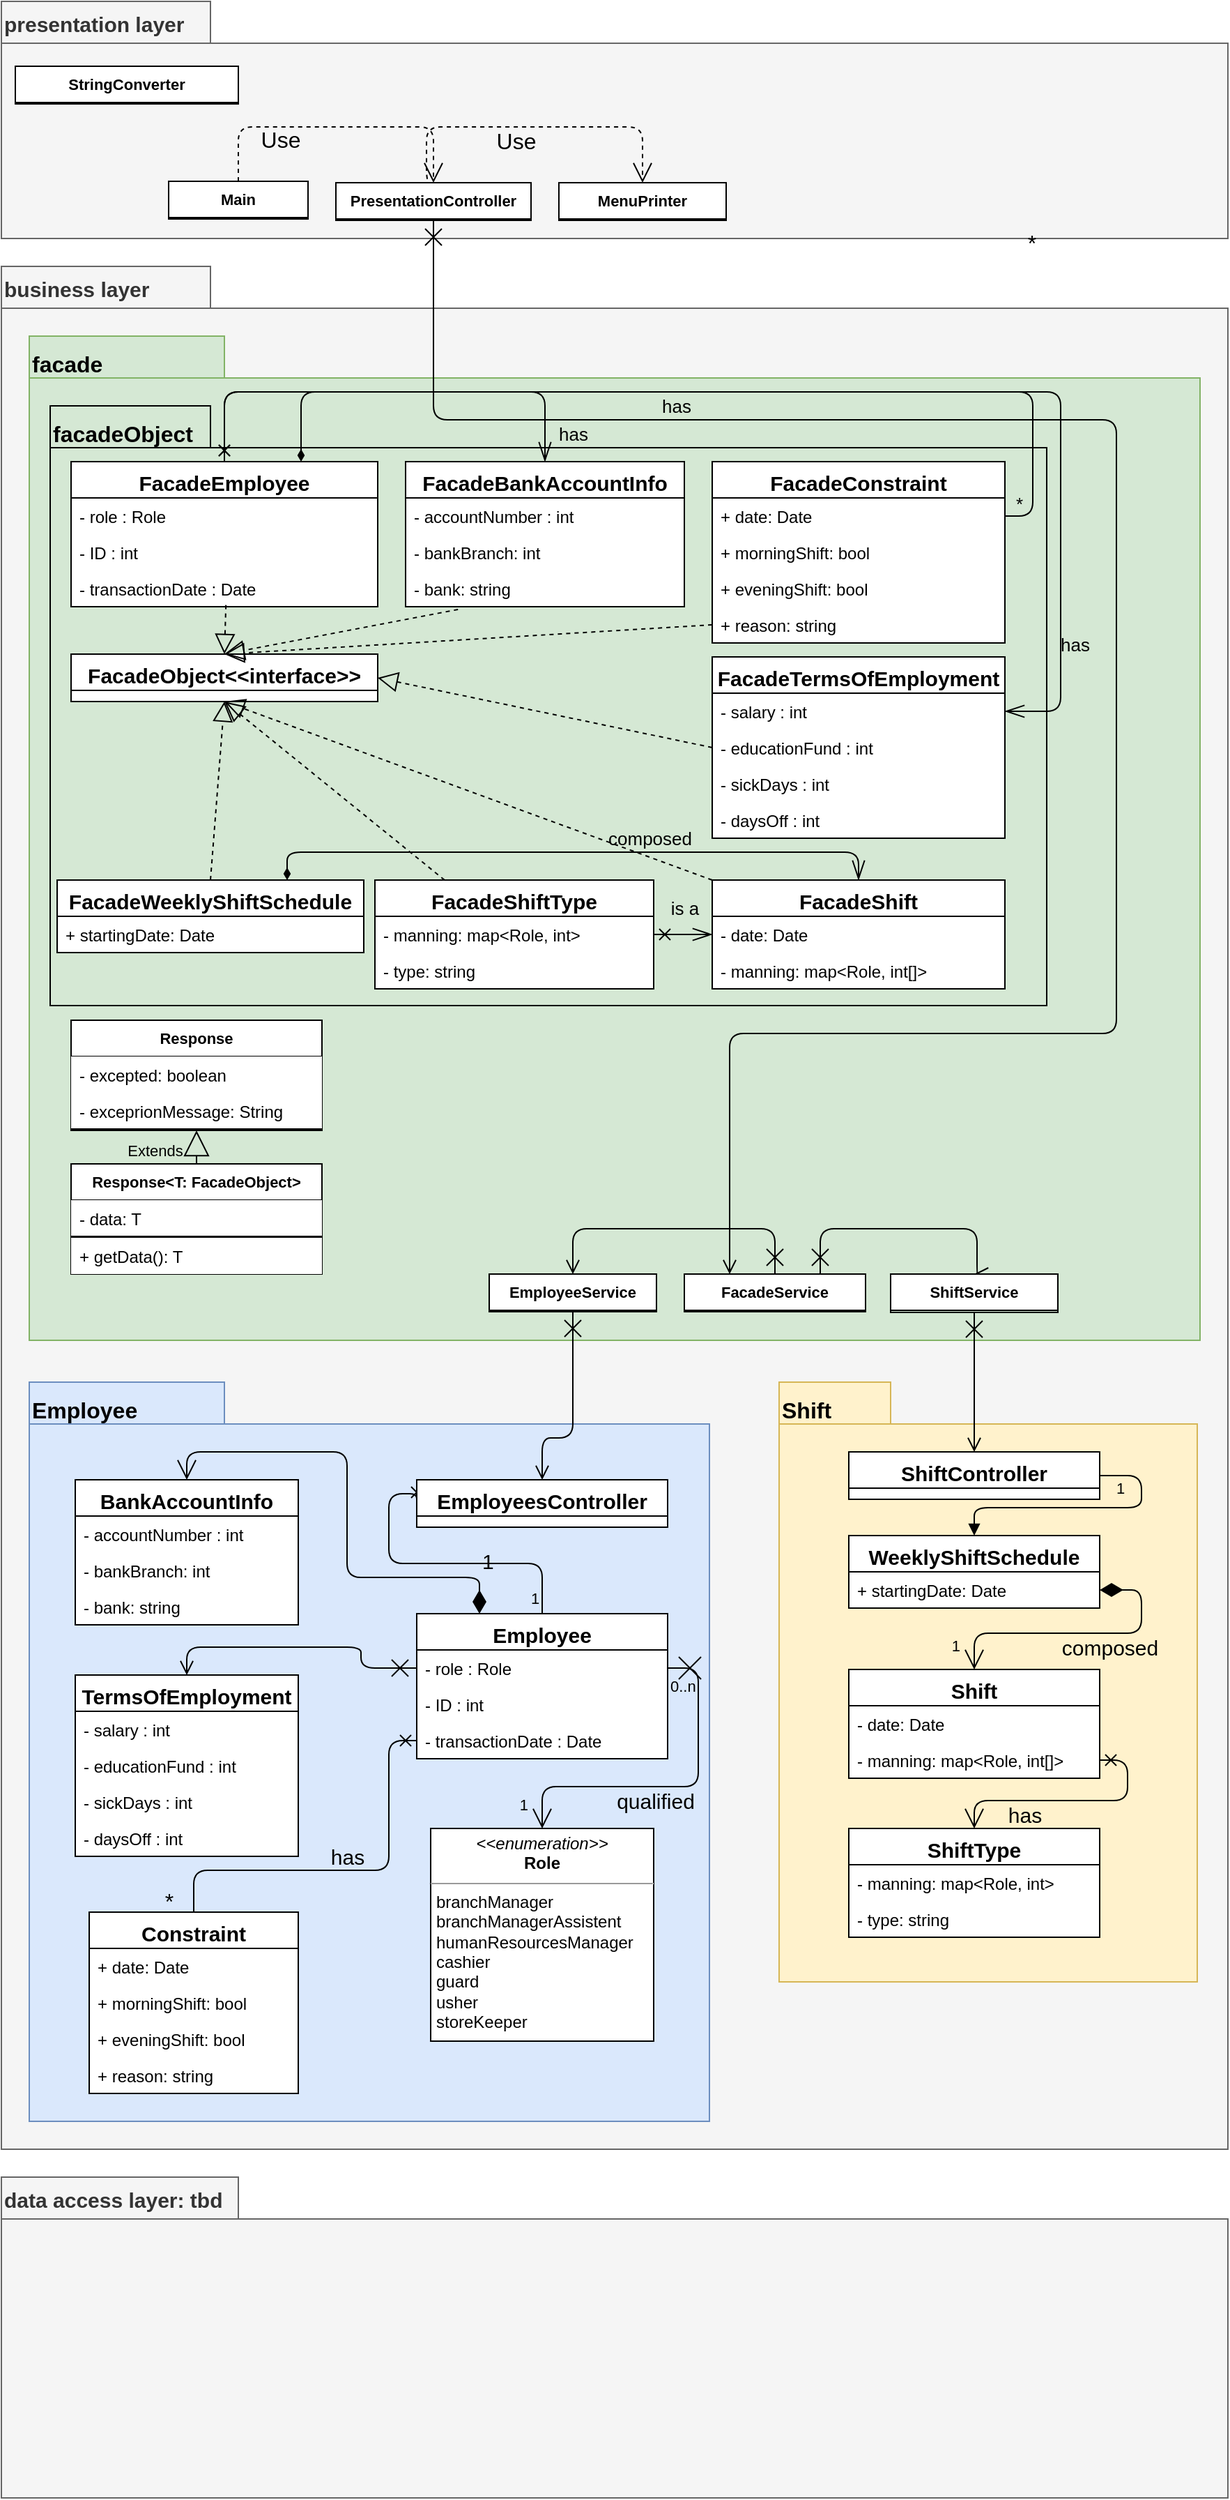 <mxfile version="14.4.9" type="github">
  <diagram name="Page-1" id="e7e014a7-5840-1c2e-5031-d8a46d1fe8dd">
    <mxGraphModel dx="1031" dy="2468" grid="1" gridSize="10" guides="1" tooltips="1" connect="1" arrows="1" fold="1" page="1" pageScale="1" pageWidth="1169" pageHeight="826" background="#ffffff" math="0" shadow="0">
      <root>
        <mxCell id="0" />
        <mxCell id="1" parent="0" />
        <mxCell id="lzLQNb4hXkD1QpoMvITh-41" value="business layer" style="shape=folder;fontStyle=1;spacingTop=1;tabWidth=150;tabHeight=30;tabPosition=left;html=1;align=left;verticalAlign=top;fontSize=15;horizontal=1;textDirection=ltr;fillColor=#f5f5f5;strokeColor=#666666;fontColor=#333333;" parent="1" vertex="1">
          <mxGeometry x="40" y="-1440" width="880" height="1350" as="geometry" />
        </mxCell>
        <mxCell id="lzLQNb4hXkD1QpoMvITh-362" value="Shift" style="shape=folder;fontStyle=1;spacingTop=4;tabWidth=80;tabHeight=30;tabPosition=left;html=1;labelBackgroundColor=none;strokeColor=#d6b656;fontSize=16;fillColor=#fff2cc;align=left;verticalAlign=top;" parent="1" vertex="1">
          <mxGeometry x="598" y="-640" width="300" height="430" as="geometry" />
        </mxCell>
        <mxCell id="lzLQNb4hXkD1QpoMvITh-359" value="Employee" style="shape=folder;fontStyle=1;spacingTop=4;tabWidth=140;tabHeight=30;tabPosition=left;html=1;labelBackgroundColor=none;strokeColor=#6c8ebf;fontSize=16;fillColor=#dae8fc;align=left;verticalAlign=top;" parent="1" vertex="1">
          <mxGeometry x="60" y="-640" width="488" height="530" as="geometry" />
        </mxCell>
        <mxCell id="20" value="" style="endArrow=open;strokeColor=#FF0000;endFill=1;rounded=0" parent="1" edge="1">
          <mxGeometry relative="1" as="geometry">
            <mxPoint x="334.5" y="478" as="sourcePoint" />
          </mxGeometry>
        </mxCell>
        <mxCell id="lzLQNb4hXkD1QpoMvITh-50" value="Shift" style="swimlane;fontStyle=1;align=center;verticalAlign=top;childLayout=stackLayout;horizontal=1;startSize=26;horizontalStack=0;resizeParent=1;resizeParentMax=0;resizeLast=0;collapsible=1;marginBottom=0;fontSize=15;gradientColor=#ffffff;swimlaneFillColor=#ffffff;" parent="1" vertex="1">
          <mxGeometry x="648" y="-434" width="180" height="78" as="geometry" />
        </mxCell>
        <mxCell id="lzLQNb4hXkD1QpoMvITh-51" value="- date: Date" style="text;strokeColor=none;fillColor=none;align=left;verticalAlign=top;spacingLeft=4;spacingRight=4;overflow=hidden;rotatable=0;points=[[0,0.5],[1,0.5]];portConstraint=eastwest;" parent="lzLQNb4hXkD1QpoMvITh-50" vertex="1">
          <mxGeometry y="26" width="180" height="26" as="geometry" />
        </mxCell>
        <mxCell id="lzLQNb4hXkD1QpoMvITh-120" value="- manning: map&lt;Role, int[]&gt;" style="text;strokeColor=none;fillColor=none;align=left;verticalAlign=top;spacingLeft=4;spacingRight=4;overflow=hidden;rotatable=0;points=[[0,0.5],[1,0.5]];portConstraint=eastwest;" parent="lzLQNb4hXkD1QpoMvITh-50" vertex="1">
          <mxGeometry y="52" width="180" height="26" as="geometry" />
        </mxCell>
        <mxCell id="lzLQNb4hXkD1QpoMvITh-107" value="WeeklyShiftSchedule" style="swimlane;fontStyle=1;align=center;verticalAlign=top;childLayout=stackLayout;horizontal=1;startSize=26;horizontalStack=0;resizeParent=1;resizeParentMax=0;resizeLast=0;collapsible=1;marginBottom=0;fontSize=15;gradientColor=#ffffff;swimlaneFillColor=#ffffff;" parent="1" vertex="1">
          <mxGeometry x="648" y="-530" width="180" height="52" as="geometry" />
        </mxCell>
        <mxCell id="lzLQNb4hXkD1QpoMvITh-154" value="+ startingDate: Date" style="text;strokeColor=none;fillColor=none;align=left;verticalAlign=top;spacingLeft=4;spacingRight=4;overflow=hidden;rotatable=0;points=[[0,0.5],[1,0.5]];portConstraint=eastwest;" parent="lzLQNb4hXkD1QpoMvITh-107" vertex="1">
          <mxGeometry y="26" width="180" height="26" as="geometry" />
        </mxCell>
        <mxCell id="lzLQNb4hXkD1QpoMvITh-174" value="1" style="endArrow=open;html=1;endSize=12;startArrow=diamondThin;startSize=14;startFill=1;edgeStyle=orthogonalEdgeStyle;align=left;verticalAlign=bottom;labelBackgroundColor=none;fontSize=15;exitX=0.25;exitY=0;exitDx=0;exitDy=0;entryX=0.5;entryY=0;entryDx=0;entryDy=0;" parent="1" source="lzLQNb4hXkD1QpoMvITh-56" target="lzLQNb4hXkD1QpoMvITh-132" edge="1">
          <mxGeometry x="-0.848" relative="1" as="geometry">
            <mxPoint x="383" y="-59.0" as="sourcePoint" />
            <mxPoint x="433" y="-180" as="targetPoint" />
            <Array as="points">
              <mxPoint x="383" y="-500" />
              <mxPoint x="288" y="-500" />
              <mxPoint x="288" y="-590" />
              <mxPoint x="173" y="-590" />
            </Array>
            <mxPoint as="offset" />
          </mxGeometry>
        </mxCell>
        <mxCell id="lzLQNb4hXkD1QpoMvITh-183" value="" style="endArrow=cross;endFill=0;html=1;edgeStyle=orthogonalEdgeStyle;align=left;verticalAlign=top;labelBackgroundColor=none;fontSize=15;exitX=0.5;exitY=0;exitDx=0;exitDy=0;entryX=0;entryY=0.5;entryDx=0;entryDy=0;" parent="1" source="lzLQNb4hXkD1QpoMvITh-56" target="lzLQNb4hXkD1QpoMvITh-42" edge="1">
          <mxGeometry x="0.578" y="130" relative="1" as="geometry">
            <mxPoint x="508" y="-60" as="sourcePoint" />
            <mxPoint x="328" y="-601.0" as="targetPoint" />
            <Array as="points">
              <mxPoint x="428" y="-510" />
              <mxPoint x="318" y="-510" />
              <mxPoint x="318" y="-560" />
              <mxPoint x="338" y="-560" />
            </Array>
            <mxPoint x="-5" y="-35" as="offset" />
          </mxGeometry>
        </mxCell>
        <mxCell id="lzLQNb4hXkD1QpoMvITh-184" value="1" style="edgeLabel;resizable=0;html=1;align=left;verticalAlign=bottom;labelBackgroundColor=none;" parent="lzLQNb4hXkD1QpoMvITh-183" connectable="0" vertex="1">
          <mxGeometry x="-1" relative="1" as="geometry">
            <mxPoint x="-10" y="-3" as="offset" />
          </mxGeometry>
        </mxCell>
        <mxCell id="lzLQNb4hXkD1QpoMvITh-185" value="" style="endArrow=block;endFill=1;html=1;edgeStyle=orthogonalEdgeStyle;align=left;verticalAlign=top;labelBackgroundColor=none;fontSize=15;exitX=1;exitY=0.5;exitDx=0;exitDy=0;entryX=0.5;entryY=0;entryDx=0;entryDy=0;" parent="1" source="lzLQNb4hXkD1QpoMvITh-350" target="lzLQNb4hXkD1QpoMvITh-107" edge="1">
          <mxGeometry x="-0.776" y="-21" relative="1" as="geometry">
            <mxPoint x="998" y="-551.0" as="sourcePoint" />
            <mxPoint x="218" y="30" as="targetPoint" />
            <Array as="points">
              <mxPoint x="858" y="-573" />
              <mxPoint x="858" y="-550" />
              <mxPoint x="738" y="-550" />
            </Array>
            <mxPoint x="-21" y="21" as="offset" />
          </mxGeometry>
        </mxCell>
        <mxCell id="lzLQNb4hXkD1QpoMvITh-186" value="1" style="edgeLabel;resizable=0;html=1;align=left;verticalAlign=bottom;labelBackgroundColor=none;" parent="lzLQNb4hXkD1QpoMvITh-185" connectable="0" vertex="1">
          <mxGeometry x="-1" relative="1" as="geometry">
            <mxPoint x="10" y="17" as="offset" />
          </mxGeometry>
        </mxCell>
        <mxCell id="lzLQNb4hXkD1QpoMvITh-187" value="composed" style="endArrow=open;html=1;endSize=12;startArrow=diamondThin;startSize=14;startFill=1;edgeStyle=orthogonalEdgeStyle;labelBackgroundColor=none;fontSize=15;exitX=1;exitY=0.5;exitDx=0;exitDy=0;entryX=0.5;entryY=0;entryDx=0;entryDy=0;" parent="1" source="lzLQNb4hXkD1QpoMvITh-154" target="lzLQNb4hXkD1QpoMvITh-50" edge="1">
          <mxGeometry x="-0.197" y="10" relative="1" as="geometry">
            <mxPoint x="998" y="-291.0" as="sourcePoint" />
            <mxPoint x="428" y="62" as="targetPoint" />
            <Array as="points">
              <mxPoint x="858" y="-491" />
              <mxPoint x="858" y="-460" />
              <mxPoint x="738" y="-460" />
            </Array>
            <mxPoint x="-1" as="offset" />
          </mxGeometry>
        </mxCell>
        <mxCell id="lzLQNb4hXkD1QpoMvITh-189" value="1" style="edgeLabel;resizable=0;html=1;align=right;verticalAlign=top;labelBackgroundColor=none;" parent="lzLQNb4hXkD1QpoMvITh-187" connectable="0" vertex="1">
          <mxGeometry x="1" relative="1" as="geometry">
            <mxPoint x="-10" y="-30.21" as="offset" />
          </mxGeometry>
        </mxCell>
        <mxCell id="lzLQNb4hXkD1QpoMvITh-192" value="presentation layer" style="shape=folder;fontStyle=1;spacingTop=1;tabWidth=150;tabHeight=30;tabPosition=left;html=1;align=left;verticalAlign=top;fontSize=15;horizontal=1;textDirection=ltr;fillColor=#f5f5f5;strokeColor=#666666;fontColor=#333333;" parent="1" vertex="1">
          <mxGeometry x="40" y="-1630" width="880" height="170" as="geometry" />
        </mxCell>
        <mxCell id="lzLQNb4hXkD1QpoMvITh-194" value="data access layer: tbd" style="shape=folder;fontStyle=1;spacingTop=1;tabWidth=170;tabHeight=30;tabPosition=left;html=1;align=left;verticalAlign=top;fontSize=15;horizontal=1;textDirection=ltr;fillColor=#f5f5f5;strokeColor=#666666;fontColor=#333333;" parent="1" vertex="1">
          <mxGeometry x="40" y="-70" width="880" height="230" as="geometry" />
        </mxCell>
        <mxCell id="lzLQNb4hXkD1QpoMvITh-218" value="has" style="endArrow=none;endSize=12;html=1;labelBackgroundColor=none;fontSize=15;exitX=0;exitY=0.5;exitDx=0;exitDy=0;entryX=0.5;entryY=0;entryDx=0;entryDy=0;edgeStyle=orthogonalEdgeStyle;startArrow=cross;startFill=0;endFill=0;" parent="1" source="lzLQNb4hXkD1QpoMvITh-131" target="lzLQNb4hXkD1QpoMvITh-209" edge="1">
          <mxGeometry x="0.011" y="-10" width="160" relative="1" as="geometry">
            <mxPoint x="383" y="-33.0" as="sourcePoint" />
            <mxPoint x="697.0" y="80" as="targetPoint" />
            <Array as="points">
              <mxPoint x="318" y="-383" />
              <mxPoint x="318" y="-290" />
              <mxPoint x="178" y="-290" />
            </Array>
            <mxPoint as="offset" />
          </mxGeometry>
        </mxCell>
        <mxCell id="lzLQNb4hXkD1QpoMvITh-544" value="*" style="edgeLabel;html=1;align=center;verticalAlign=middle;resizable=0;points=[];fontSize=16;labelBackgroundColor=none;" parent="lzLQNb4hXkD1QpoMvITh-218" vertex="1" connectable="0">
          <mxGeometry x="0.679" y="2" relative="1" as="geometry">
            <mxPoint x="-33.86" y="20" as="offset" />
          </mxGeometry>
        </mxCell>
        <mxCell id="lzLQNb4hXkD1QpoMvITh-228" value="qualified" style="endArrow=open;html=1;endSize=12;startArrow=cross;startSize=14;startFill=0;edgeStyle=orthogonalEdgeStyle;fontSize=15;exitX=1;exitY=0.5;exitDx=0;exitDy=0;labelBackgroundColor=none;entryX=0.5;entryY=0;entryDx=0;entryDy=0;" parent="1" source="lzLQNb4hXkD1QpoMvITh-57" target="lzLQNb4hXkD1QpoMvITh-195" edge="1">
          <mxGeometry x="0.111" y="10" relative="1" as="geometry">
            <mxPoint x="1013" y="-81" as="sourcePoint" />
            <mxPoint x="853" y="-132" as="targetPoint" />
            <Array as="points">
              <mxPoint x="540" y="-435" />
              <mxPoint x="540" y="-350" />
              <mxPoint x="428" y="-350" />
            </Array>
            <mxPoint as="offset" />
          </mxGeometry>
        </mxCell>
        <mxCell id="lzLQNb4hXkD1QpoMvITh-229" value="0..n" style="edgeLabel;resizable=0;html=1;align=left;verticalAlign=top;labelBackgroundColor=none;" parent="lzLQNb4hXkD1QpoMvITh-228" connectable="0" vertex="1">
          <mxGeometry x="-1" relative="1" as="geometry" />
        </mxCell>
        <mxCell id="lzLQNb4hXkD1QpoMvITh-230" value="1" style="edgeLabel;resizable=0;html=1;align=right;verticalAlign=top;labelBackgroundColor=none;" parent="lzLQNb4hXkD1QpoMvITh-228" connectable="0" vertex="1">
          <mxGeometry x="1" relative="1" as="geometry">
            <mxPoint x="-10" y="-29.93" as="offset" />
          </mxGeometry>
        </mxCell>
        <mxCell id="lzLQNb4hXkD1QpoMvITh-231" value="" style="endArrow=open;startArrow=cross;endFill=0;startFill=0;endSize=8;startSize=10;html=1;labelBackgroundColor=none;fontSize=15;exitX=0;exitY=0.5;exitDx=0;exitDy=0;entryX=0.5;entryY=0;entryDx=0;entryDy=0;edgeStyle=orthogonalEdgeStyle;" parent="1" source="lzLQNb4hXkD1QpoMvITh-57" target="lzLQNb4hXkD1QpoMvITh-142" edge="1">
          <mxGeometry width="160" relative="1" as="geometry">
            <mxPoint x="383" y="-85" as="sourcePoint" />
            <mxPoint x="883" y="-30" as="targetPoint" />
            <Array as="points">
              <mxPoint x="298" y="-435" />
              <mxPoint x="298" y="-450" />
              <mxPoint x="173" y="-450" />
            </Array>
          </mxGeometry>
        </mxCell>
        <mxCell id="lzLQNb4hXkD1QpoMvITh-274" value="ShiftType" style="swimlane;fontStyle=1;align=center;verticalAlign=top;childLayout=stackLayout;horizontal=1;startSize=26;horizontalStack=0;resizeParent=1;resizeParentMax=0;resizeLast=0;collapsible=1;marginBottom=0;fontSize=15;gradientColor=#ffffff;swimlaneFillColor=#ffffff;" parent="1" vertex="1">
          <mxGeometry x="648" y="-320" width="180" height="78" as="geometry" />
        </mxCell>
        <mxCell id="lzLQNb4hXkD1QpoMvITh-278" value="- manning: map&lt;Role, int&gt;" style="text;strokeColor=none;fillColor=none;align=left;verticalAlign=top;spacingLeft=4;spacingRight=4;overflow=hidden;rotatable=0;points=[[0,0.5],[1,0.5]];portConstraint=eastwest;" parent="lzLQNb4hXkD1QpoMvITh-274" vertex="1">
          <mxGeometry y="26" width="180" height="26" as="geometry" />
        </mxCell>
        <mxCell id="lzLQNb4hXkD1QpoMvITh-276" value="- type: string" style="text;strokeColor=none;fillColor=none;align=left;verticalAlign=top;spacingLeft=4;spacingRight=4;overflow=hidden;rotatable=0;points=[[0,0.5],[1,0.5]];portConstraint=eastwest;" parent="lzLQNb4hXkD1QpoMvITh-274" vertex="1">
          <mxGeometry y="52" width="180" height="26" as="geometry" />
        </mxCell>
        <mxCell id="lzLQNb4hXkD1QpoMvITh-330" value="facade" style="shape=folder;fontStyle=1;spacingTop=4;tabWidth=140;tabHeight=30;tabPosition=left;html=1;labelBackgroundColor=none;fontSize=16;align=left;verticalAlign=top;fillColor=#d5e8d4;strokeColor=#82b366;" parent="1" vertex="1">
          <mxGeometry x="60" y="-1390" width="840" height="720" as="geometry" />
        </mxCell>
        <mxCell id="lzLQNb4hXkD1QpoMvITh-331" value="has" style="endArrow=open;endSize=12;html=1;labelBackgroundColor=none;fontSize=15;entryX=0.5;entryY=0;entryDx=0;entryDy=0;edgeStyle=orthogonalEdgeStyle;exitX=1;exitY=0.5;exitDx=0;exitDy=0;startArrow=cross;startFill=0;" parent="1" source="lzLQNb4hXkD1QpoMvITh-120" target="lzLQNb4hXkD1QpoMvITh-274" edge="1">
          <mxGeometry x="0.372" y="10" width="160" relative="1" as="geometry">
            <mxPoint x="848" y="-359" as="sourcePoint" />
            <mxPoint x="987" y="204.5" as="targetPoint" />
            <Array as="points">
              <mxPoint x="848" y="-369" />
              <mxPoint x="848" y="-340" />
              <mxPoint x="738" y="-340" />
            </Array>
            <mxPoint as="offset" />
          </mxGeometry>
        </mxCell>
        <mxCell id="lzLQNb4hXkD1QpoMvITh-350" value="ShiftController" style="swimlane;fontStyle=1;align=center;verticalAlign=top;childLayout=stackLayout;horizontal=1;startSize=26;horizontalStack=0;resizeParent=1;resizeParentMax=0;resizeLast=0;collapsible=1;marginBottom=0;fontSize=15;gradientColor=#ffffff;swimlaneFillColor=#ffffff;" parent="1" vertex="1">
          <mxGeometry x="648" y="-590" width="180" height="34" as="geometry" />
        </mxCell>
        <mxCell id="lzLQNb4hXkD1QpoMvITh-56" value="Employee" style="swimlane;fontStyle=1;align=center;verticalAlign=top;childLayout=stackLayout;horizontal=1;startSize=26;horizontalStack=0;resizeParent=1;resizeParentMax=0;resizeLast=0;collapsible=1;marginBottom=0;fontSize=15;gradientColor=#ffffff;swimlaneFillColor=#ffffff;" parent="1" vertex="1">
          <mxGeometry x="338" y="-474" width="180" height="104" as="geometry" />
        </mxCell>
        <mxCell id="lzLQNb4hXkD1QpoMvITh-57" value="- role : Role" style="text;strokeColor=none;fillColor=none;align=left;verticalAlign=top;spacingLeft=4;spacingRight=4;overflow=hidden;rotatable=0;points=[[0,0.5],[1,0.5]];portConstraint=eastwest;" parent="lzLQNb4hXkD1QpoMvITh-56" vertex="1">
          <mxGeometry y="26" width="180" height="26" as="geometry" />
        </mxCell>
        <mxCell id="lzLQNb4hXkD1QpoMvITh-58" value="- ID : int&#xa;" style="text;strokeColor=none;fillColor=none;align=left;verticalAlign=top;spacingLeft=4;spacingRight=4;overflow=hidden;rotatable=0;points=[[0,0.5],[1,0.5]];portConstraint=eastwest;" parent="lzLQNb4hXkD1QpoMvITh-56" vertex="1">
          <mxGeometry y="52" width="180" height="26" as="geometry" />
        </mxCell>
        <mxCell id="lzLQNb4hXkD1QpoMvITh-131" value="- transactionDate : Date&#xa;" style="text;strokeColor=none;fillColor=none;align=left;verticalAlign=top;spacingLeft=4;spacingRight=4;overflow=hidden;rotatable=0;points=[[0,0.5],[1,0.5]];portConstraint=eastwest;" parent="lzLQNb4hXkD1QpoMvITh-56" vertex="1">
          <mxGeometry y="78" width="180" height="26" as="geometry" />
        </mxCell>
        <mxCell id="lzLQNb4hXkD1QpoMvITh-42" value="EmployeesController" style="swimlane;fontStyle=1;align=center;verticalAlign=top;childLayout=stackLayout;horizontal=1;startSize=26;horizontalStack=0;resizeParent=1;resizeParentMax=0;resizeLast=0;collapsible=1;marginBottom=0;fontSize=15;gradientColor=#ffffff;swimlaneFillColor=#ffffff;" parent="1" vertex="1">
          <mxGeometry x="338" y="-570" width="180" height="34" as="geometry" />
        </mxCell>
        <mxCell id="lzLQNb4hXkD1QpoMvITh-132" value="BankAccountInfo" style="swimlane;fontStyle=1;align=center;verticalAlign=top;childLayout=stackLayout;horizontal=1;startSize=26;horizontalStack=0;resizeParent=1;resizeParentMax=0;resizeLast=0;collapsible=1;marginBottom=0;fontSize=15;gradientColor=#ffffff;swimlaneFillColor=#ffffff;" parent="1" vertex="1">
          <mxGeometry x="93" y="-570" width="160" height="104" as="geometry" />
        </mxCell>
        <mxCell id="lzLQNb4hXkD1QpoMvITh-133" value="- accountNumber : int" style="text;strokeColor=none;fillColor=none;align=left;verticalAlign=top;spacingLeft=4;spacingRight=4;overflow=hidden;rotatable=0;points=[[0,0.5],[1,0.5]];portConstraint=eastwest;" parent="lzLQNb4hXkD1QpoMvITh-132" vertex="1">
          <mxGeometry y="26" width="160" height="26" as="geometry" />
        </mxCell>
        <mxCell id="lzLQNb4hXkD1QpoMvITh-134" value="- bankBranch: int&#xa;" style="text;strokeColor=none;fillColor=none;align=left;verticalAlign=top;spacingLeft=4;spacingRight=4;overflow=hidden;rotatable=0;points=[[0,0.5],[1,0.5]];portConstraint=eastwest;" parent="lzLQNb4hXkD1QpoMvITh-132" vertex="1">
          <mxGeometry y="52" width="160" height="26" as="geometry" />
        </mxCell>
        <mxCell id="lzLQNb4hXkD1QpoMvITh-135" value="- bank: string&#xa;" style="text;strokeColor=none;fillColor=none;align=left;verticalAlign=top;spacingLeft=4;spacingRight=4;overflow=hidden;rotatable=0;points=[[0,0.5],[1,0.5]];portConstraint=eastwest;" parent="lzLQNb4hXkD1QpoMvITh-132" vertex="1">
          <mxGeometry y="78" width="160" height="26" as="geometry" />
        </mxCell>
        <mxCell id="lzLQNb4hXkD1QpoMvITh-195" value="&lt;p style=&quot;margin: 0px ; margin-top: 4px ; text-align: center&quot;&gt;&lt;i&gt;&amp;lt;&amp;lt;enumeration&amp;gt;&amp;gt;&lt;/i&gt;&lt;br&gt;&lt;b&gt;Role&lt;/b&gt;&lt;/p&gt;&lt;hr size=&quot;1&quot;&gt;&lt;p style=&quot;margin: 0px ; margin-left: 4px&quot;&gt;branchManager&lt;/p&gt;&lt;p style=&quot;margin: 0px ; margin-left: 4px&quot;&gt;branchManagerAssistent&lt;/p&gt;&lt;p style=&quot;margin: 0px ; margin-left: 4px&quot;&gt;humanResourcesManager&lt;br&gt;&lt;/p&gt;&lt;p style=&quot;margin: 0px ; margin-left: 4px&quot;&gt;cashier&lt;/p&gt;&lt;p style=&quot;margin: 0px ; margin-left: 4px&quot;&gt;guard&lt;/p&gt;&lt;p style=&quot;margin: 0px ; margin-left: 4px&quot;&gt;usher&lt;/p&gt;&lt;p style=&quot;margin: 0px ; margin-left: 4px&quot;&gt;storeKeeper&lt;/p&gt;" style="verticalAlign=top;align=left;overflow=fill;fontSize=12;fontFamily=Helvetica;html=1;labelBackgroundColor=none;gradientColor=#ffffff;" parent="1" vertex="1">
          <mxGeometry x="348" y="-320" width="160" height="152.5" as="geometry" />
        </mxCell>
        <mxCell id="lzLQNb4hXkD1QpoMvITh-142" value="TermsOfEmployment" style="swimlane;fontStyle=1;align=center;verticalAlign=top;childLayout=stackLayout;horizontal=1;startSize=26;horizontalStack=0;resizeParent=1;resizeParentMax=0;resizeLast=0;collapsible=1;marginBottom=0;fontSize=15;gradientColor=#ffffff;swimlaneFillColor=#ffffff;" parent="1" vertex="1">
          <mxGeometry x="93" y="-430" width="160" height="130" as="geometry" />
        </mxCell>
        <mxCell id="lzLQNb4hXkD1QpoMvITh-143" value="- salary : int" style="text;strokeColor=none;fillColor=none;align=left;verticalAlign=top;spacingLeft=4;spacingRight=4;overflow=hidden;rotatable=0;points=[[0,0.5],[1,0.5]];portConstraint=eastwest;" parent="lzLQNb4hXkD1QpoMvITh-142" vertex="1">
          <mxGeometry y="26" width="160" height="26" as="geometry" />
        </mxCell>
        <mxCell id="lzLQNb4hXkD1QpoMvITh-144" value="- educationFund : int&#xa;" style="text;strokeColor=none;fillColor=none;align=left;verticalAlign=top;spacingLeft=4;spacingRight=4;overflow=hidden;rotatable=0;points=[[0,0.5],[1,0.5]];portConstraint=eastwest;" parent="lzLQNb4hXkD1QpoMvITh-142" vertex="1">
          <mxGeometry y="52" width="160" height="26" as="geometry" />
        </mxCell>
        <mxCell id="lzLQNb4hXkD1QpoMvITh-145" value="- sickDays : int&#xa;" style="text;strokeColor=none;fillColor=none;align=left;verticalAlign=top;spacingLeft=4;spacingRight=4;overflow=hidden;rotatable=0;points=[[0,0.5],[1,0.5]];portConstraint=eastwest;" parent="lzLQNb4hXkD1QpoMvITh-142" vertex="1">
          <mxGeometry y="78" width="160" height="26" as="geometry" />
        </mxCell>
        <mxCell id="lzLQNb4hXkD1QpoMvITh-147" value="- daysOff : int&#xa;" style="text;strokeColor=none;fillColor=none;align=left;verticalAlign=top;spacingLeft=4;spacingRight=4;overflow=hidden;rotatable=0;points=[[0,0.5],[1,0.5]];portConstraint=eastwest;" parent="lzLQNb4hXkD1QpoMvITh-142" vertex="1">
          <mxGeometry y="104" width="160" height="26" as="geometry" />
        </mxCell>
        <mxCell id="lzLQNb4hXkD1QpoMvITh-209" value="Constraint" style="swimlane;fontStyle=1;align=center;verticalAlign=top;childLayout=stackLayout;horizontal=1;startSize=26;horizontalStack=0;resizeParent=1;resizeParentMax=0;resizeLast=0;collapsible=1;marginBottom=0;fontSize=15;gradientColor=#ffffff;swimlaneFillColor=#ffffff;" parent="1" vertex="1">
          <mxGeometry x="103" y="-260" width="150" height="130" as="geometry" />
        </mxCell>
        <mxCell id="lzLQNb4hXkD1QpoMvITh-210" value="+ date: Date" style="text;strokeColor=none;fillColor=none;align=left;verticalAlign=top;spacingLeft=4;spacingRight=4;overflow=hidden;rotatable=0;points=[[0,0.5],[1,0.5]];portConstraint=eastwest;" parent="lzLQNb4hXkD1QpoMvITh-209" vertex="1">
          <mxGeometry y="26" width="150" height="26" as="geometry" />
        </mxCell>
        <mxCell id="lzLQNb4hXkD1QpoMvITh-211" value="+ morningShift: bool" style="text;strokeColor=none;fillColor=none;align=left;verticalAlign=top;spacingLeft=4;spacingRight=4;overflow=hidden;rotatable=0;points=[[0,0.5],[1,0.5]];portConstraint=eastwest;" parent="lzLQNb4hXkD1QpoMvITh-209" vertex="1">
          <mxGeometry y="52" width="150" height="26" as="geometry" />
        </mxCell>
        <mxCell id="lzLQNb4hXkD1QpoMvITh-414" value="+ eveningShift: bool" style="text;strokeColor=none;fillColor=none;align=left;verticalAlign=top;spacingLeft=4;spacingRight=4;overflow=hidden;rotatable=0;points=[[0,0.5],[1,0.5]];portConstraint=eastwest;" parent="lzLQNb4hXkD1QpoMvITh-209" vertex="1">
          <mxGeometry y="78" width="150" height="26" as="geometry" />
        </mxCell>
        <mxCell id="lzLQNb4hXkD1QpoMvITh-214" value="+ reason: string" style="text;strokeColor=none;fillColor=none;align=left;verticalAlign=top;spacingLeft=4;spacingRight=4;overflow=hidden;rotatable=0;points=[[0,0.5],[1,0.5]];portConstraint=eastwest;" parent="lzLQNb4hXkD1QpoMvITh-209" vertex="1">
          <mxGeometry y="104" width="150" height="26" as="geometry" />
        </mxCell>
        <mxCell id="lzLQNb4hXkD1QpoMvITh-400" value="PresentationController" style="swimlane;fontStyle=1;align=center;verticalAlign=top;childLayout=stackLayout;horizontal=1;startSize=26;horizontalStack=0;resizeParent=1;resizeParentMax=0;resizeLast=0;collapsible=1;marginBottom=0;fontSize=11;" parent="1" vertex="1">
          <mxGeometry x="280" y="-1500" width="140" height="27" as="geometry">
            <mxRectangle x="2985" y="-1900" width="150" height="26" as="alternateBounds" />
          </mxGeometry>
        </mxCell>
        <mxCell id="lzLQNb4hXkD1QpoMvITh-403" value="" style="line;strokeWidth=2;align=left;verticalAlign=middle;spacingTop=-1;spacingLeft=3;spacingRight=3;rotatable=0;labelPosition=right;points=[];portConstraint=eastwest;fillColor=none;perimeterSpacing=0;" parent="lzLQNb4hXkD1QpoMvITh-400" vertex="1">
          <mxGeometry y="26" width="140" height="1" as="geometry" />
        </mxCell>
        <mxCell id="lzLQNb4hXkD1QpoMvITh-407" value="MenuPrinter" style="swimlane;fontStyle=1;align=center;verticalAlign=top;childLayout=stackLayout;horizontal=1;startSize=26;horizontalStack=0;resizeParent=1;resizeParentMax=0;resizeLast=0;collapsible=1;marginBottom=0;fontSize=11;" parent="1" vertex="1">
          <mxGeometry x="440" y="-1500" width="120" height="27" as="geometry">
            <mxRectangle x="3311" y="-1597.5" width="60" height="26" as="alternateBounds" />
          </mxGeometry>
        </mxCell>
        <mxCell id="lzLQNb4hXkD1QpoMvITh-408" value="" style="line;strokeWidth=2;align=left;verticalAlign=middle;spacingTop=-1;spacingLeft=3;spacingRight=3;rotatable=0;labelPosition=right;points=[];portConstraint=eastwest;fillColor=none;perimeterSpacing=0;" parent="lzLQNb4hXkD1QpoMvITh-407" vertex="1">
          <mxGeometry y="26" width="120" height="1" as="geometry" />
        </mxCell>
        <mxCell id="lzLQNb4hXkD1QpoMvITh-426" value="Response&lt;T: FacadeObject&gt;" style="swimlane;fontStyle=1;align=center;verticalAlign=top;childLayout=stackLayout;horizontal=1;startSize=26;horizontalStack=0;resizeParent=1;resizeParentMax=0;resizeLast=0;collapsible=1;marginBottom=0;fontSize=11;" parent="1" vertex="1">
          <mxGeometry x="90" y="-796.5" width="180" height="79" as="geometry" />
        </mxCell>
        <mxCell id="lzLQNb4hXkD1QpoMvITh-427" value="- data: T" style="text;align=left;verticalAlign=top;spacingLeft=4;spacingRight=4;overflow=hidden;rotatable=0;points=[[0,0.5],[1,0.5]];portConstraint=eastwest;fillColor=#ffffff;" parent="lzLQNb4hXkD1QpoMvITh-426" vertex="1">
          <mxGeometry y="26" width="180" height="26" as="geometry" />
        </mxCell>
        <mxCell id="lzLQNb4hXkD1QpoMvITh-428" value="" style="line;strokeWidth=2;align=left;verticalAlign=middle;spacingTop=-1;spacingLeft=3;spacingRight=3;rotatable=0;labelPosition=right;points=[];portConstraint=eastwest;fillColor=none;perimeterSpacing=0;" parent="lzLQNb4hXkD1QpoMvITh-426" vertex="1">
          <mxGeometry y="52" width="180" height="1" as="geometry" />
        </mxCell>
        <mxCell id="lzLQNb4hXkD1QpoMvITh-429" value="+ getData(): T" style="text;align=left;verticalAlign=top;spacingLeft=4;spacingRight=4;overflow=hidden;rotatable=0;points=[[0,0.5],[1,0.5]];portConstraint=eastwest;fillColor=#ffffff;" parent="lzLQNb4hXkD1QpoMvITh-426" vertex="1">
          <mxGeometry y="53" width="180" height="26" as="geometry" />
        </mxCell>
        <mxCell id="lzLQNb4hXkD1QpoMvITh-430" value="Response" style="swimlane;fontStyle=1;align=center;verticalAlign=top;childLayout=stackLayout;horizontal=1;startSize=26;horizontalStack=0;resizeParent=1;resizeParentMax=0;resizeLast=0;collapsible=1;marginBottom=0;fontSize=11;" parent="1" vertex="1">
          <mxGeometry x="90" y="-899.5" width="180" height="79" as="geometry" />
        </mxCell>
        <mxCell id="lzLQNb4hXkD1QpoMvITh-431" value="- excepted: boolean" style="text;align=left;verticalAlign=top;spacingLeft=4;spacingRight=4;overflow=hidden;rotatable=0;points=[[0,0.5],[1,0.5]];portConstraint=eastwest;fillColor=#ffffff;" parent="lzLQNb4hXkD1QpoMvITh-430" vertex="1">
          <mxGeometry y="26" width="180" height="26" as="geometry" />
        </mxCell>
        <mxCell id="lzLQNb4hXkD1QpoMvITh-432" value="- exceprionMessage: String" style="text;align=left;verticalAlign=top;spacingLeft=4;spacingRight=4;overflow=hidden;rotatable=0;points=[[0,0.5],[1,0.5]];portConstraint=eastwest;fillColor=#ffffff;" parent="lzLQNb4hXkD1QpoMvITh-430" vertex="1">
          <mxGeometry y="52" width="180" height="26" as="geometry" />
        </mxCell>
        <mxCell id="lzLQNb4hXkD1QpoMvITh-433" value="" style="line;strokeWidth=2;align=left;verticalAlign=middle;spacingTop=-1;spacingLeft=3;spacingRight=3;rotatable=0;labelPosition=right;points=[];portConstraint=eastwest;fillColor=none;perimeterSpacing=0;" parent="lzLQNb4hXkD1QpoMvITh-430" vertex="1">
          <mxGeometry y="78" width="180" height="1" as="geometry" />
        </mxCell>
        <mxCell id="lzLQNb4hXkD1QpoMvITh-434" value="&lt;span style=&quot;&quot;&gt;Extends&lt;/span&gt;" style="endArrow=block;endSize=16;endFill=0;html=1;entryX=0.5;entryY=1;entryDx=0;entryDy=0;exitX=0.5;exitY=0;exitDx=0;exitDy=0;labelBackgroundColor=none;" parent="1" source="lzLQNb4hXkD1QpoMvITh-426" target="lzLQNb4hXkD1QpoMvITh-430" edge="1">
          <mxGeometry x="-0.216" y="30" width="160" relative="1" as="geometry">
            <mxPoint x="846" y="-689.5" as="sourcePoint" />
            <mxPoint x="1006" y="-689.5" as="targetPoint" />
            <mxPoint as="offset" />
          </mxGeometry>
        </mxCell>
        <mxCell id="lzLQNb4hXkD1QpoMvITh-512" value="StringConverter" style="swimlane;fontStyle=1;align=center;verticalAlign=top;childLayout=stackLayout;horizontal=1;startSize=26;horizontalStack=0;resizeParent=1;resizeParentMax=0;resizeLast=0;collapsible=1;marginBottom=0;fontSize=11;" parent="1" vertex="1">
          <mxGeometry x="50" y="-1583.5" width="160" height="27" as="geometry" />
        </mxCell>
        <mxCell id="lzLQNb4hXkD1QpoMvITh-515" value="" style="line;strokeWidth=2;align=left;verticalAlign=middle;spacingTop=-1;spacingLeft=3;spacingRight=3;rotatable=0;labelPosition=right;points=[];portConstraint=eastwest;fillColor=none;perimeterSpacing=0;" parent="lzLQNb4hXkD1QpoMvITh-512" vertex="1">
          <mxGeometry y="26" width="160" height="1" as="geometry" />
        </mxCell>
        <mxCell id="lzLQNb4hXkD1QpoMvITh-525" value="" style="endArrow=open;startArrow=cross;endFill=0;startFill=0;endSize=8;startSize=10;html=1;labelBackgroundColor=none;fontSize=16;exitX=0.5;exitY=1;exitDx=0;exitDy=0;entryX=0.5;entryY=0;entryDx=0;entryDy=0;edgeStyle=orthogonalEdgeStyle;" parent="1" source="lzLQNb4hXkD1QpoMvITh-630" target="lzLQNb4hXkD1QpoMvITh-42" edge="1">
          <mxGeometry width="160" relative="1" as="geometry">
            <mxPoint x="306" y="-730" as="sourcePoint" />
            <mxPoint x="810" y="-800" as="targetPoint" />
            <Array as="points">
              <mxPoint x="450" y="-600" />
              <mxPoint x="428" y="-600" />
            </Array>
          </mxGeometry>
        </mxCell>
        <mxCell id="lzLQNb4hXkD1QpoMvITh-526" value="" style="endArrow=open;startArrow=cross;endFill=0;startFill=0;endSize=8;startSize=10;html=1;labelBackgroundColor=none;fontSize=16;exitX=0.5;exitY=1;exitDx=0;exitDy=0;entryX=0.5;entryY=0;entryDx=0;entryDy=0;edgeStyle=orthogonalEdgeStyle;" parent="1" source="lzLQNb4hXkD1QpoMvITh-628" target="lzLQNb4hXkD1QpoMvITh-350" edge="1">
          <mxGeometry width="160" relative="1" as="geometry">
            <mxPoint x="750" y="-730" as="sourcePoint" />
            <mxPoint x="810" y="-850" as="targetPoint" />
            <Array as="points">
              <mxPoint x="738" y="-680" />
              <mxPoint x="738" y="-680" />
            </Array>
          </mxGeometry>
        </mxCell>
        <mxCell id="lzLQNb4hXkD1QpoMvITh-527" value="FacadeService" style="swimlane;fontStyle=1;align=center;verticalAlign=top;childLayout=stackLayout;horizontal=1;startSize=26;horizontalStack=0;resizeParent=1;resizeParentMax=0;resizeLast=0;collapsible=1;marginBottom=0;fontSize=11;" parent="1" vertex="1">
          <mxGeometry x="530" y="-717.5" width="130" height="27" as="geometry" />
        </mxCell>
        <mxCell id="lzLQNb4hXkD1QpoMvITh-530" value="" style="line;strokeWidth=2;align=left;verticalAlign=middle;spacingTop=-1;spacingLeft=3;spacingRight=3;rotatable=0;labelPosition=right;points=[];portConstraint=eastwest;fillColor=none;perimeterSpacing=0;" parent="lzLQNb4hXkD1QpoMvITh-527" vertex="1">
          <mxGeometry y="26" width="130" height="1" as="geometry" />
        </mxCell>
        <mxCell id="lzLQNb4hXkD1QpoMvITh-533" value="" style="endArrow=open;startArrow=cross;endFill=0;startFill=0;endSize=8;startSize=10;html=1;labelBackgroundColor=none;fontSize=16;entryX=0.5;entryY=0;entryDx=0;entryDy=0;exitX=0.75;exitY=0;exitDx=0;exitDy=0;edgeStyle=orthogonalEdgeStyle;" parent="1" source="lzLQNb4hXkD1QpoMvITh-527" target="lzLQNb4hXkD1QpoMvITh-628" edge="1">
          <mxGeometry width="160" relative="1" as="geometry">
            <mxPoint x="570" y="-1120" as="sourcePoint" />
            <mxPoint x="800" y="-730" as="targetPoint" />
            <Array as="points">
              <mxPoint x="627" y="-750" />
              <mxPoint x="740" y="-750" />
            </Array>
          </mxGeometry>
        </mxCell>
        <mxCell id="lzLQNb4hXkD1QpoMvITh-534" value="Use" style="endArrow=open;endSize=12;dashed=1;html=1;labelBackgroundColor=none;fontSize=16;exitX=0.5;exitY=0;exitDx=0;exitDy=0;entryX=0.5;entryY=0;entryDx=0;entryDy=0;edgeStyle=orthogonalEdgeStyle;" parent="1" source="lzLQNb4hXkD1QpoMvITh-632" target="lzLQNb4hXkD1QpoMvITh-400" edge="1">
          <mxGeometry x="-0.37" y="-9" width="160" relative="1" as="geometry">
            <mxPoint x="120" y="-1499.0" as="sourcePoint" />
            <mxPoint x="640" y="-1020" as="targetPoint" />
            <Array as="points">
              <mxPoint x="210" y="-1540" />
              <mxPoint x="350" y="-1540" />
            </Array>
            <mxPoint as="offset" />
          </mxGeometry>
        </mxCell>
        <mxCell id="lzLQNb4hXkD1QpoMvITh-535" value="Use" style="endArrow=open;endSize=12;dashed=1;html=1;labelBackgroundColor=none;fontSize=16;exitX=0.5;exitY=0;exitDx=0;exitDy=0;entryX=0.5;entryY=0;entryDx=0;entryDy=0;edgeStyle=orthogonalEdgeStyle;" parent="1" source="lzLQNb4hXkD1QpoMvITh-400" target="lzLQNb4hXkD1QpoMvITh-407" edge="1">
          <mxGeometry x="-0.09" y="-10" width="160" relative="1" as="geometry">
            <mxPoint x="130" y="-1319" as="sourcePoint" />
            <mxPoint x="355" y="-1320" as="targetPoint" />
            <Array as="points">
              <mxPoint x="345" y="-1500" />
              <mxPoint x="345" y="-1540" />
              <mxPoint x="500" y="-1540" />
            </Array>
            <mxPoint as="offset" />
          </mxGeometry>
        </mxCell>
        <mxCell id="lzLQNb4hXkD1QpoMvITh-536" value="" style="endArrow=open;startArrow=cross;endFill=0;startFill=0;endSize=8;startSize=10;html=1;labelBackgroundColor=none;fontSize=16;exitX=0.5;exitY=1;exitDx=0;exitDy=0;edgeStyle=orthogonalEdgeStyle;entryX=0.25;entryY=0;entryDx=0;entryDy=0;" parent="1" source="lzLQNb4hXkD1QpoMvITh-400" target="lzLQNb4hXkD1QpoMvITh-527" edge="1">
          <mxGeometry width="160" relative="1" as="geometry">
            <mxPoint x="480" y="-1230" as="sourcePoint" />
            <mxPoint x="562" y="-760" as="targetPoint" />
            <Array as="points">
              <mxPoint x="350" y="-1330" />
              <mxPoint x="840" y="-1330" />
              <mxPoint x="840" y="-890" />
              <mxPoint x="563" y="-890" />
            </Array>
          </mxGeometry>
        </mxCell>
        <mxCell id="lzLQNb4hXkD1QpoMvITh-554" value="facadeObject" style="shape=folder;fontStyle=1;spacingTop=4;tabWidth=115;tabHeight=30;tabPosition=left;html=1;labelBackgroundColor=none;fontSize=16;align=left;verticalAlign=top;fillColor=none;" parent="1" vertex="1">
          <mxGeometry x="75" y="-1340" width="715" height="430" as="geometry" />
        </mxCell>
        <mxCell id="lzLQNb4hXkD1QpoMvITh-555" value="FacadeShift" style="swimlane;fontStyle=1;align=center;verticalAlign=top;childLayout=stackLayout;horizontal=1;startSize=26;horizontalStack=0;resizeParent=1;resizeParentMax=0;resizeLast=0;collapsible=1;marginBottom=0;fontSize=15;gradientColor=#ffffff;swimlaneFillColor=#ffffff;" parent="1" vertex="1">
          <mxGeometry x="550" y="-1000" width="210" height="78" as="geometry" />
        </mxCell>
        <mxCell id="lzLQNb4hXkD1QpoMvITh-556" value="- date: Date" style="text;strokeColor=none;fillColor=none;align=left;verticalAlign=top;spacingLeft=4;spacingRight=4;overflow=hidden;rotatable=0;points=[[0,0.5],[1,0.5]];portConstraint=eastwest;" parent="lzLQNb4hXkD1QpoMvITh-555" vertex="1">
          <mxGeometry y="26" width="210" height="26" as="geometry" />
        </mxCell>
        <mxCell id="lzLQNb4hXkD1QpoMvITh-558" value="- manning: map&lt;Role, int[]&gt;" style="text;strokeColor=none;fillColor=none;align=left;verticalAlign=top;spacingLeft=4;spacingRight=4;overflow=hidden;rotatable=0;points=[[0,0.5],[1,0.5]];portConstraint=eastwest;" parent="lzLQNb4hXkD1QpoMvITh-555" vertex="1">
          <mxGeometry y="52" width="210" height="26" as="geometry" />
        </mxCell>
        <mxCell id="lzLQNb4hXkD1QpoMvITh-562" value="FacadeWeeklyShiftSchedule" style="swimlane;fontStyle=1;align=center;verticalAlign=top;childLayout=stackLayout;horizontal=1;startSize=26;horizontalStack=0;resizeParent=1;resizeParentMax=0;resizeLast=0;collapsible=1;marginBottom=0;fontSize=15;gradientColor=#ffffff;swimlaneFillColor=#ffffff;" parent="1" vertex="1">
          <mxGeometry x="80" y="-1000" width="220" height="52" as="geometry" />
        </mxCell>
        <mxCell id="lzLQNb4hXkD1QpoMvITh-564" value="+ startingDate: Date" style="text;strokeColor=none;fillColor=none;align=left;verticalAlign=top;spacingLeft=4;spacingRight=4;overflow=hidden;rotatable=0;points=[[0,0.5],[1,0.5]];portConstraint=eastwest;" parent="lzLQNb4hXkD1QpoMvITh-562" vertex="1">
          <mxGeometry y="26" width="220" height="26" as="geometry" />
        </mxCell>
        <mxCell id="lzLQNb4hXkD1QpoMvITh-569" value="FacadeShiftType" style="swimlane;fontStyle=1;align=center;verticalAlign=top;childLayout=stackLayout;horizontal=1;startSize=26;horizontalStack=0;resizeParent=1;resizeParentMax=0;resizeLast=0;collapsible=1;marginBottom=0;fontSize=15;gradientColor=#ffffff;swimlaneFillColor=#ffffff;" parent="1" vertex="1">
          <mxGeometry x="308" y="-1000" width="200" height="78" as="geometry" />
        </mxCell>
        <mxCell id="lzLQNb4hXkD1QpoMvITh-570" value="- manning: map&lt;Role, int&gt;" style="text;strokeColor=none;fillColor=none;align=left;verticalAlign=top;spacingLeft=4;spacingRight=4;overflow=hidden;rotatable=0;points=[[0,0.5],[1,0.5]];portConstraint=eastwest;" parent="lzLQNb4hXkD1QpoMvITh-569" vertex="1">
          <mxGeometry y="26" width="200" height="26" as="geometry" />
        </mxCell>
        <mxCell id="lzLQNb4hXkD1QpoMvITh-571" value="- type: string" style="text;strokeColor=none;fillColor=none;align=left;verticalAlign=top;spacingLeft=4;spacingRight=4;overflow=hidden;rotatable=0;points=[[0,0.5],[1,0.5]];portConstraint=eastwest;" parent="lzLQNb4hXkD1QpoMvITh-569" vertex="1">
          <mxGeometry y="52" width="200" height="26" as="geometry" />
        </mxCell>
        <mxCell id="lzLQNb4hXkD1QpoMvITh-579" value="FacadeEmployee" style="swimlane;fontStyle=1;align=center;verticalAlign=top;childLayout=stackLayout;horizontal=1;startSize=26;horizontalStack=0;resizeParent=1;resizeParentMax=0;resizeLast=0;collapsible=1;marginBottom=0;fontSize=15;gradientColor=#ffffff;swimlaneFillColor=#ffffff;" parent="1" vertex="1">
          <mxGeometry x="90" y="-1300" width="220" height="104" as="geometry" />
        </mxCell>
        <mxCell id="lzLQNb4hXkD1QpoMvITh-580" value="- role : Role" style="text;strokeColor=none;fillColor=none;align=left;verticalAlign=top;spacingLeft=4;spacingRight=4;overflow=hidden;rotatable=0;points=[[0,0.5],[1,0.5]];portConstraint=eastwest;" parent="lzLQNb4hXkD1QpoMvITh-579" vertex="1">
          <mxGeometry y="26" width="220" height="26" as="geometry" />
        </mxCell>
        <mxCell id="lzLQNb4hXkD1QpoMvITh-581" value="- ID : int&#xa;" style="text;strokeColor=none;fillColor=none;align=left;verticalAlign=top;spacingLeft=4;spacingRight=4;overflow=hidden;rotatable=0;points=[[0,0.5],[1,0.5]];portConstraint=eastwest;" parent="lzLQNb4hXkD1QpoMvITh-579" vertex="1">
          <mxGeometry y="52" width="220" height="26" as="geometry" />
        </mxCell>
        <mxCell id="lzLQNb4hXkD1QpoMvITh-583" value="- transactionDate : Date&#xa;" style="text;strokeColor=none;fillColor=none;align=left;verticalAlign=top;spacingLeft=4;spacingRight=4;overflow=hidden;rotatable=0;points=[[0,0.5],[1,0.5]];portConstraint=eastwest;" parent="lzLQNb4hXkD1QpoMvITh-579" vertex="1">
          <mxGeometry y="78" width="220" height="26" as="geometry" />
        </mxCell>
        <mxCell id="lzLQNb4hXkD1QpoMvITh-590" value="FacadeBankAccountInfo" style="swimlane;fontStyle=1;align=center;verticalAlign=top;childLayout=stackLayout;horizontal=1;startSize=26;horizontalStack=0;resizeParent=1;resizeParentMax=0;resizeLast=0;collapsible=1;marginBottom=0;fontSize=15;gradientColor=#ffffff;swimlaneFillColor=#ffffff;" parent="1" vertex="1">
          <mxGeometry x="330" y="-1300" width="200" height="104" as="geometry" />
        </mxCell>
        <mxCell id="lzLQNb4hXkD1QpoMvITh-591" value="- accountNumber : int" style="text;strokeColor=none;fillColor=none;align=left;verticalAlign=top;spacingLeft=4;spacingRight=4;overflow=hidden;rotatable=0;points=[[0,0.5],[1,0.5]];portConstraint=eastwest;" parent="lzLQNb4hXkD1QpoMvITh-590" vertex="1">
          <mxGeometry y="26" width="200" height="26" as="geometry" />
        </mxCell>
        <mxCell id="lzLQNb4hXkD1QpoMvITh-592" value="- bankBranch: int&#xa;" style="text;strokeColor=none;fillColor=none;align=left;verticalAlign=top;spacingLeft=4;spacingRight=4;overflow=hidden;rotatable=0;points=[[0,0.5],[1,0.5]];portConstraint=eastwest;" parent="lzLQNb4hXkD1QpoMvITh-590" vertex="1">
          <mxGeometry y="52" width="200" height="26" as="geometry" />
        </mxCell>
        <mxCell id="lzLQNb4hXkD1QpoMvITh-593" value="- bank: string&#xa;" style="text;strokeColor=none;fillColor=none;align=left;verticalAlign=top;spacingLeft=4;spacingRight=4;overflow=hidden;rotatable=0;points=[[0,0.5],[1,0.5]];portConstraint=eastwest;" parent="lzLQNb4hXkD1QpoMvITh-590" vertex="1">
          <mxGeometry y="78" width="200" height="26" as="geometry" />
        </mxCell>
        <mxCell id="lzLQNb4hXkD1QpoMvITh-594" value="FacadeTermsOfEmployment" style="swimlane;fontStyle=1;align=center;verticalAlign=top;childLayout=stackLayout;horizontal=1;startSize=26;horizontalStack=0;resizeParent=1;resizeParentMax=0;resizeLast=0;collapsible=1;marginBottom=0;fontSize=15;gradientColor=#ffffff;swimlaneFillColor=#ffffff;" parent="1" vertex="1">
          <mxGeometry x="550" y="-1160" width="210" height="130" as="geometry" />
        </mxCell>
        <mxCell id="lzLQNb4hXkD1QpoMvITh-595" value="- salary : int" style="text;strokeColor=none;fillColor=none;align=left;verticalAlign=top;spacingLeft=4;spacingRight=4;overflow=hidden;rotatable=0;points=[[0,0.5],[1,0.5]];portConstraint=eastwest;" parent="lzLQNb4hXkD1QpoMvITh-594" vertex="1">
          <mxGeometry y="26" width="210" height="26" as="geometry" />
        </mxCell>
        <mxCell id="lzLQNb4hXkD1QpoMvITh-596" value="- educationFund : int&#xa;" style="text;strokeColor=none;fillColor=none;align=left;verticalAlign=top;spacingLeft=4;spacingRight=4;overflow=hidden;rotatable=0;points=[[0,0.5],[1,0.5]];portConstraint=eastwest;" parent="lzLQNb4hXkD1QpoMvITh-594" vertex="1">
          <mxGeometry y="52" width="210" height="26" as="geometry" />
        </mxCell>
        <mxCell id="lzLQNb4hXkD1QpoMvITh-597" value="- sickDays : int&#xa;" style="text;strokeColor=none;fillColor=none;align=left;verticalAlign=top;spacingLeft=4;spacingRight=4;overflow=hidden;rotatable=0;points=[[0,0.5],[1,0.5]];portConstraint=eastwest;" parent="lzLQNb4hXkD1QpoMvITh-594" vertex="1">
          <mxGeometry y="78" width="210" height="26" as="geometry" />
        </mxCell>
        <mxCell id="lzLQNb4hXkD1QpoMvITh-598" value="- daysOff : int&#xa;" style="text;strokeColor=none;fillColor=none;align=left;verticalAlign=top;spacingLeft=4;spacingRight=4;overflow=hidden;rotatable=0;points=[[0,0.5],[1,0.5]];portConstraint=eastwest;" parent="lzLQNb4hXkD1QpoMvITh-594" vertex="1">
          <mxGeometry y="104" width="210" height="26" as="geometry" />
        </mxCell>
        <mxCell id="lzLQNb4hXkD1QpoMvITh-599" value="FacadeConstraint" style="swimlane;fontStyle=1;align=center;verticalAlign=top;childLayout=stackLayout;horizontal=1;startSize=26;horizontalStack=0;resizeParent=1;resizeParentMax=0;resizeLast=0;collapsible=1;marginBottom=0;fontSize=15;gradientColor=#ffffff;swimlaneFillColor=#ffffff;" parent="1" vertex="1">
          <mxGeometry x="550" y="-1300" width="210" height="130" as="geometry" />
        </mxCell>
        <mxCell id="lzLQNb4hXkD1QpoMvITh-600" value="+ date: Date" style="text;strokeColor=none;fillColor=none;align=left;verticalAlign=top;spacingLeft=4;spacingRight=4;overflow=hidden;rotatable=0;points=[[0,0.5],[1,0.5]];portConstraint=eastwest;" parent="lzLQNb4hXkD1QpoMvITh-599" vertex="1">
          <mxGeometry y="26" width="210" height="26" as="geometry" />
        </mxCell>
        <mxCell id="lzLQNb4hXkD1QpoMvITh-601" value="+ morningShift: bool" style="text;strokeColor=none;fillColor=none;align=left;verticalAlign=top;spacingLeft=4;spacingRight=4;overflow=hidden;rotatable=0;points=[[0,0.5],[1,0.5]];portConstraint=eastwest;" parent="lzLQNb4hXkD1QpoMvITh-599" vertex="1">
          <mxGeometry y="52" width="210" height="26" as="geometry" />
        </mxCell>
        <mxCell id="lzLQNb4hXkD1QpoMvITh-602" value="+ eveningShift: bool" style="text;strokeColor=none;fillColor=none;align=left;verticalAlign=top;spacingLeft=4;spacingRight=4;overflow=hidden;rotatable=0;points=[[0,0.5],[1,0.5]];portConstraint=eastwest;" parent="lzLQNb4hXkD1QpoMvITh-599" vertex="1">
          <mxGeometry y="78" width="210" height="26" as="geometry" />
        </mxCell>
        <mxCell id="lzLQNb4hXkD1QpoMvITh-603" value="+ reason: string" style="text;strokeColor=none;fillColor=none;align=left;verticalAlign=top;spacingLeft=4;spacingRight=4;overflow=hidden;rotatable=0;points=[[0,0.5],[1,0.5]];portConstraint=eastwest;" parent="lzLQNb4hXkD1QpoMvITh-599" vertex="1">
          <mxGeometry y="104" width="210" height="26" as="geometry" />
        </mxCell>
        <mxCell id="lzLQNb4hXkD1QpoMvITh-605" value="FacadeObject&lt;&lt;interface&gt;&gt;" style="swimlane;fontStyle=1;align=center;verticalAlign=top;childLayout=stackLayout;horizontal=1;startSize=26;horizontalStack=0;resizeParent=1;resizeParentMax=0;resizeLast=0;collapsible=1;marginBottom=0;fontSize=15;gradientColor=#ffffff;swimlaneFillColor=#ffffff;" parent="1" vertex="1">
          <mxGeometry x="90" y="-1162" width="220" height="34" as="geometry" />
        </mxCell>
        <mxCell id="lzLQNb4hXkD1QpoMvITh-610" value="" style="endArrow=block;dashed=1;endFill=0;endSize=12;html=1;labelBackgroundColor=none;fontSize=16;exitX=0.505;exitY=0.954;exitDx=0;exitDy=0;exitPerimeter=0;entryX=0.5;entryY=0;entryDx=0;entryDy=0;" parent="1" source="lzLQNb4hXkD1QpoMvITh-583" target="lzLQNb4hXkD1QpoMvITh-605" edge="1">
          <mxGeometry width="160" relative="1" as="geometry">
            <mxPoint x="190.76" y="-1190.336" as="sourcePoint" />
            <mxPoint x="910" y="-960" as="targetPoint" />
          </mxGeometry>
        </mxCell>
        <mxCell id="lzLQNb4hXkD1QpoMvITh-611" value="" style="endArrow=block;dashed=1;endFill=0;endSize=12;html=1;labelBackgroundColor=none;fontSize=16;exitX=0.188;exitY=1.077;exitDx=0;exitDy=0;entryX=0.5;entryY=0;entryDx=0;entryDy=0;exitPerimeter=0;" parent="1" source="lzLQNb4hXkD1QpoMvITh-593" target="lzLQNb4hXkD1QpoMvITh-605" edge="1">
          <mxGeometry width="160" relative="1" as="geometry">
            <mxPoint x="980.76" y="-1180.336" as="sourcePoint" />
            <mxPoint x="990" y="-984" as="targetPoint" />
          </mxGeometry>
        </mxCell>
        <mxCell id="lzLQNb4hXkD1QpoMvITh-612" value="" style="endArrow=block;dashed=1;endFill=0;endSize=12;html=1;labelBackgroundColor=none;fontSize=16;exitX=0;exitY=0.5;exitDx=0;exitDy=0;entryX=0.5;entryY=0;entryDx=0;entryDy=0;" parent="1" source="lzLQNb4hXkD1QpoMvITh-603" target="lzLQNb4hXkD1QpoMvITh-605" edge="1">
          <mxGeometry width="160" relative="1" as="geometry">
            <mxPoint x="1120" y="-1199" as="sourcePoint" />
            <mxPoint x="990" y="-984" as="targetPoint" />
          </mxGeometry>
        </mxCell>
        <mxCell id="lzLQNb4hXkD1QpoMvITh-613" value="" style="endArrow=block;dashed=1;endFill=0;endSize=12;html=1;labelBackgroundColor=none;fontSize=16;exitX=0;exitY=0.5;exitDx=0;exitDy=0;entryX=1;entryY=0.5;entryDx=0;entryDy=0;" parent="1" source="lzLQNb4hXkD1QpoMvITh-596" target="lzLQNb4hXkD1QpoMvITh-605" edge="1">
          <mxGeometry width="160" relative="1" as="geometry">
            <mxPoint x="1120" y="-1079" as="sourcePoint" />
            <mxPoint x="990" y="-984" as="targetPoint" />
          </mxGeometry>
        </mxCell>
        <mxCell id="lzLQNb4hXkD1QpoMvITh-614" value="" style="endArrow=block;dashed=1;endFill=0;endSize=12;html=1;labelBackgroundColor=none;fontSize=16;exitX=0;exitY=0;exitDx=0;exitDy=0;entryX=0.5;entryY=1;entryDx=0;entryDy=0;" parent="1" source="lzLQNb4hXkD1QpoMvITh-555" target="lzLQNb4hXkD1QpoMvITh-605" edge="1">
          <mxGeometry width="160" relative="1" as="geometry">
            <mxPoint x="1120" y="-929" as="sourcePoint" />
            <mxPoint x="990" y="-950" as="targetPoint" />
          </mxGeometry>
        </mxCell>
        <mxCell id="lzLQNb4hXkD1QpoMvITh-615" value="" style="endArrow=block;dashed=1;endFill=0;endSize=12;html=1;labelBackgroundColor=none;fontSize=16;exitX=0.25;exitY=0;exitDx=0;exitDy=0;entryX=0.5;entryY=1;entryDx=0;entryDy=0;" parent="1" source="lzLQNb4hXkD1QpoMvITh-569" target="lzLQNb4hXkD1QpoMvITh-605" edge="1">
          <mxGeometry width="160" relative="1" as="geometry">
            <mxPoint x="1120" y="-815" as="sourcePoint" />
            <mxPoint x="1045" y="-950.0" as="targetPoint" />
          </mxGeometry>
        </mxCell>
        <mxCell id="lzLQNb4hXkD1QpoMvITh-616" value="" style="endArrow=block;dashed=1;endFill=0;endSize=12;html=1;labelBackgroundColor=none;fontSize=16;exitX=0.5;exitY=0;exitDx=0;exitDy=0;entryX=0.5;entryY=1;entryDx=0;entryDy=0;" parent="1" source="lzLQNb4hXkD1QpoMvITh-562" target="lzLQNb4hXkD1QpoMvITh-605" edge="1">
          <mxGeometry width="160" relative="1" as="geometry">
            <mxPoint x="1120" y="-743" as="sourcePoint" />
            <mxPoint x="990" y="-950.0" as="targetPoint" />
          </mxGeometry>
        </mxCell>
        <mxCell id="lzLQNb4hXkD1QpoMvITh-626" value="" style="endArrow=open;startArrow=cross;endFill=0;startFill=0;endSize=8;startSize=10;html=1;labelBackgroundColor=none;fontSize=16;entryX=0.5;entryY=0;entryDx=0;entryDy=0;exitX=0.5;exitY=0;exitDx=0;exitDy=0;edgeStyle=orthogonalEdgeStyle;" parent="1" source="lzLQNb4hXkD1QpoMvITh-527" target="lzLQNb4hXkD1QpoMvITh-630" edge="1">
          <mxGeometry width="160" relative="1" as="geometry">
            <mxPoint x="660" y="-1340" as="sourcePoint" />
            <mxPoint x="353.5" y="-730" as="targetPoint" />
            <Array as="points">
              <mxPoint x="595" y="-750" />
              <mxPoint x="450" y="-750" />
            </Array>
          </mxGeometry>
        </mxCell>
        <mxCell id="lzLQNb4hXkD1QpoMvITh-628" value="ShiftService" style="swimlane;fontStyle=1;align=center;verticalAlign=top;childLayout=stackLayout;horizontal=1;startSize=26;horizontalStack=0;resizeParent=1;resizeParentMax=0;resizeLast=0;collapsible=1;marginBottom=0;fontSize=11;" parent="1" vertex="1">
          <mxGeometry x="678" y="-717.5" width="120" height="27.5" as="geometry" />
        </mxCell>
        <mxCell id="lzLQNb4hXkD1QpoMvITh-630" value="EmployeeService" style="swimlane;fontStyle=1;align=center;verticalAlign=top;childLayout=stackLayout;horizontal=1;startSize=26;horizontalStack=0;resizeParent=1;resizeParentMax=0;resizeLast=0;collapsible=1;marginBottom=0;fontSize=11;" parent="1" vertex="1">
          <mxGeometry x="390" y="-717.5" width="120" height="27" as="geometry" />
        </mxCell>
        <mxCell id="lzLQNb4hXkD1QpoMvITh-632" value="Main" style="swimlane;fontStyle=1;align=center;verticalAlign=top;childLayout=stackLayout;horizontal=1;startSize=26;horizontalStack=0;resizeParent=1;resizeParentMax=0;resizeLast=0;collapsible=1;marginBottom=0;fontSize=11;" parent="1" vertex="1">
          <mxGeometry x="160" y="-1501" width="100" height="27" as="geometry">
            <mxRectangle x="3311" y="-1597.5" width="60" height="26" as="alternateBounds" />
          </mxGeometry>
        </mxCell>
        <mxCell id="lzLQNb4hXkD1QpoMvITh-633" value="" style="line;strokeWidth=2;align=left;verticalAlign=middle;spacingTop=-1;spacingLeft=3;spacingRight=3;rotatable=0;labelPosition=right;points=[];portConstraint=eastwest;fillColor=none;perimeterSpacing=0;" parent="lzLQNb4hXkD1QpoMvITh-632" vertex="1">
          <mxGeometry y="26" width="100" height="1" as="geometry" />
        </mxCell>
        <mxCell id="JvyMi1Kjgh4Lt-5XRF5f-20" value="has" style="endArrow=none;endSize=12;html=1;labelBackgroundColor=none;fontSize=13;exitX=0.5;exitY=0;exitDx=0;exitDy=0;entryX=1;entryY=0.5;entryDx=0;entryDy=0;edgeStyle=orthogonalEdgeStyle;startArrow=cross;startFill=0;endFill=0;" edge="1" parent="1" source="lzLQNb4hXkD1QpoMvITh-579" target="lzLQNb4hXkD1QpoMvITh-600">
          <mxGeometry x="0.011" y="-10" width="160" relative="1" as="geometry">
            <mxPoint x="75" y="-1280" as="sourcePoint" />
            <mxPoint x="-85" y="-1157" as="targetPoint" />
            <Array as="points">
              <mxPoint x="200" y="-1350" />
              <mxPoint x="780" y="-1350" />
              <mxPoint x="780" y="-1261" />
            </Array>
            <mxPoint as="offset" />
          </mxGeometry>
        </mxCell>
        <mxCell id="JvyMi1Kjgh4Lt-5XRF5f-21" value="*" style="edgeLabel;html=1;align=center;verticalAlign=middle;resizable=0;points=[];fontSize=16;labelBackgroundColor=none;" vertex="1" connectable="0" parent="JvyMi1Kjgh4Lt-5XRF5f-20">
          <mxGeometry x="0.679" y="2" relative="1" as="geometry">
            <mxPoint x="8" y="-105" as="offset" />
          </mxGeometry>
        </mxCell>
        <mxCell id="JvyMi1Kjgh4Lt-5XRF5f-23" value="*" style="edgeLabel;html=1;align=center;verticalAlign=middle;resizable=0;points=[];fontSize=13;labelBackgroundColor=none;" vertex="1" connectable="0" parent="JvyMi1Kjgh4Lt-5XRF5f-20">
          <mxGeometry x="0.904" y="-3" relative="1" as="geometry">
            <mxPoint x="-7" y="6" as="offset" />
          </mxGeometry>
        </mxCell>
        <mxCell id="JvyMi1Kjgh4Lt-5XRF5f-24" value="has" style="endArrow=openThin;endSize=12;html=1;labelBackgroundColor=none;fontSize=13;exitX=0.5;exitY=0;exitDx=0;exitDy=0;entryX=1;entryY=0.5;entryDx=0;entryDy=0;edgeStyle=orthogonalEdgeStyle;startArrow=cross;startFill=0;endFill=0;" edge="1" parent="1" source="lzLQNb4hXkD1QpoMvITh-579" target="lzLQNb4hXkD1QpoMvITh-595">
          <mxGeometry x="0.808" y="10" width="160" relative="1" as="geometry">
            <mxPoint x="210" y="-1290" as="sourcePoint" />
            <mxPoint x="770" y="-1251" as="targetPoint" />
            <Array as="points">
              <mxPoint x="200" y="-1350" />
              <mxPoint x="800" y="-1350" />
              <mxPoint x="800" y="-1121" />
            </Array>
            <mxPoint as="offset" />
          </mxGeometry>
        </mxCell>
        <mxCell id="JvyMi1Kjgh4Lt-5XRF5f-28" value="has" style="endArrow=openThin;endSize=12;html=1;labelBackgroundColor=none;fontSize=13;exitX=0.75;exitY=0;exitDx=0;exitDy=0;entryX=0.5;entryY=0;entryDx=0;entryDy=0;edgeStyle=orthogonalEdgeStyle;startArrow=diamondThin;startFill=1;endFill=0;" edge="1" parent="1" source="lzLQNb4hXkD1QpoMvITh-579" target="lzLQNb4hXkD1QpoMvITh-590">
          <mxGeometry x="0.855" y="20" width="160" relative="1" as="geometry">
            <mxPoint x="220" y="-1280" as="sourcePoint" />
            <mxPoint x="780" y="-1091" as="targetPoint" />
            <Array as="points">
              <mxPoint x="255" y="-1350" />
              <mxPoint x="430" y="-1350" />
            </Array>
            <mxPoint as="offset" />
          </mxGeometry>
        </mxCell>
        <mxCell id="JvyMi1Kjgh4Lt-5XRF5f-29" value="composed" style="endArrow=openThin;endSize=12;html=1;labelBackgroundColor=none;fontSize=13;exitX=0.75;exitY=0;exitDx=0;exitDy=0;entryX=0.5;entryY=0;entryDx=0;entryDy=0;edgeStyle=orthogonalEdgeStyle;startArrow=diamondThin;startFill=1;endFill=0;" edge="1" parent="1" source="lzLQNb4hXkD1QpoMvITh-562" target="lzLQNb4hXkD1QpoMvITh-555">
          <mxGeometry x="0.245" y="10" width="160" relative="1" as="geometry">
            <mxPoint x="265" y="-1290" as="sourcePoint" />
            <mxPoint x="440" y="-1290" as="targetPoint" />
            <Array as="points">
              <mxPoint x="245" y="-1020" />
              <mxPoint x="655" y="-1020" />
            </Array>
            <mxPoint as="offset" />
          </mxGeometry>
        </mxCell>
        <mxCell id="JvyMi1Kjgh4Lt-5XRF5f-30" value="is a" style="endArrow=openThin;endSize=12;html=1;labelBackgroundColor=none;fontSize=13;exitX=1;exitY=0.5;exitDx=0;exitDy=0;entryX=0;entryY=0.5;entryDx=0;entryDy=0;edgeStyle=orthogonalEdgeStyle;startArrow=cross;startFill=0;endFill=0;" edge="1" parent="1" source="lzLQNb4hXkD1QpoMvITh-570" target="lzLQNb4hXkD1QpoMvITh-556">
          <mxGeometry x="0.048" y="19" width="160" relative="1" as="geometry">
            <mxPoint x="275" y="-1280" as="sourcePoint" />
            <mxPoint x="450" y="-1280" as="targetPoint" />
            <Array as="points">
              <mxPoint x="540" y="-961" />
              <mxPoint x="540" y="-961" />
            </Array>
            <mxPoint as="offset" />
          </mxGeometry>
        </mxCell>
      </root>
    </mxGraphModel>
  </diagram>
</mxfile>
